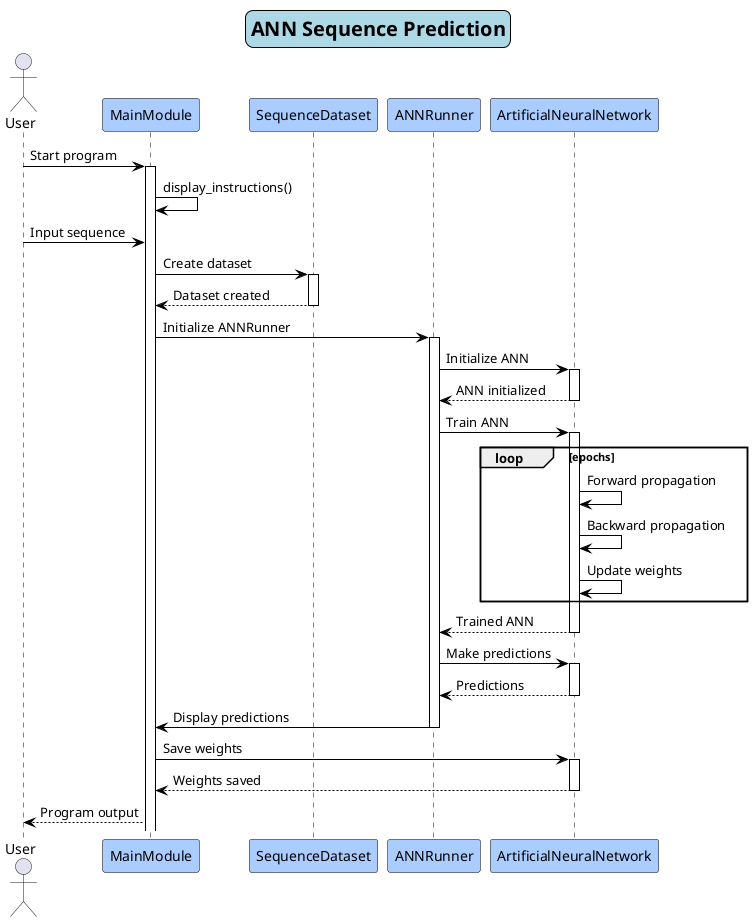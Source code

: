 @startuml
!define AWSPUML https://raw.githubusercontent.com/awslabs/aws-icons-for-plantuml/v14.0/Legacy

skinparam titleBorderRoundCorner 15
skinparam titleBorderColor black
skinparam titleBackgroundColor LightBlue
skinparam titleFontColor black
skinparam titleFontSize 20
skinparam titleFontStyle bold
skinparam sequence {
    LifeLineBorderColor black
    LifeLineBackgroundColor white
    ParticipantBorderColor black
    ParticipantBackgroundColor LightGreen
    ArrowColor black
}

title ANN Sequence Prediction

actor User
participant "MainModule" as MM #AACCFF
participant "SequenceDataset" as SD #AACCFF
participant "ANNRunner" as AR #AACCFF
participant "ArtificialNeuralNetwork" as ANN #AACCFF

User -> MM : Start program
activate MM

MM -> MM : display_instructions()
User -> MM : Input sequence

MM -> SD : Create dataset
activate SD
SD --> MM : Dataset created
deactivate SD

MM -> AR : Initialize ANNRunner
activate AR

AR -> ANN : Initialize ANN
activate ANN
ANN --> AR : ANN initialized
deactivate ANN

AR -> ANN : Train ANN
activate ANN

loop epochs
    ANN -> ANN : Forward propagation
    ANN -> ANN : Backward propagation
    ANN -> ANN : Update weights
end

ANN --> AR : Trained ANN
deactivate ANN

AR -> ANN : Make predictions
activate ANN
ANN --> AR : Predictions
deactivate ANN

AR -> MM : Display predictions
deactivate AR

MM -> ANN : Save weights
activate ANN
ANN --> MM : Weights saved
deactivate ANN

User <-- MM : Program output

@enduml
